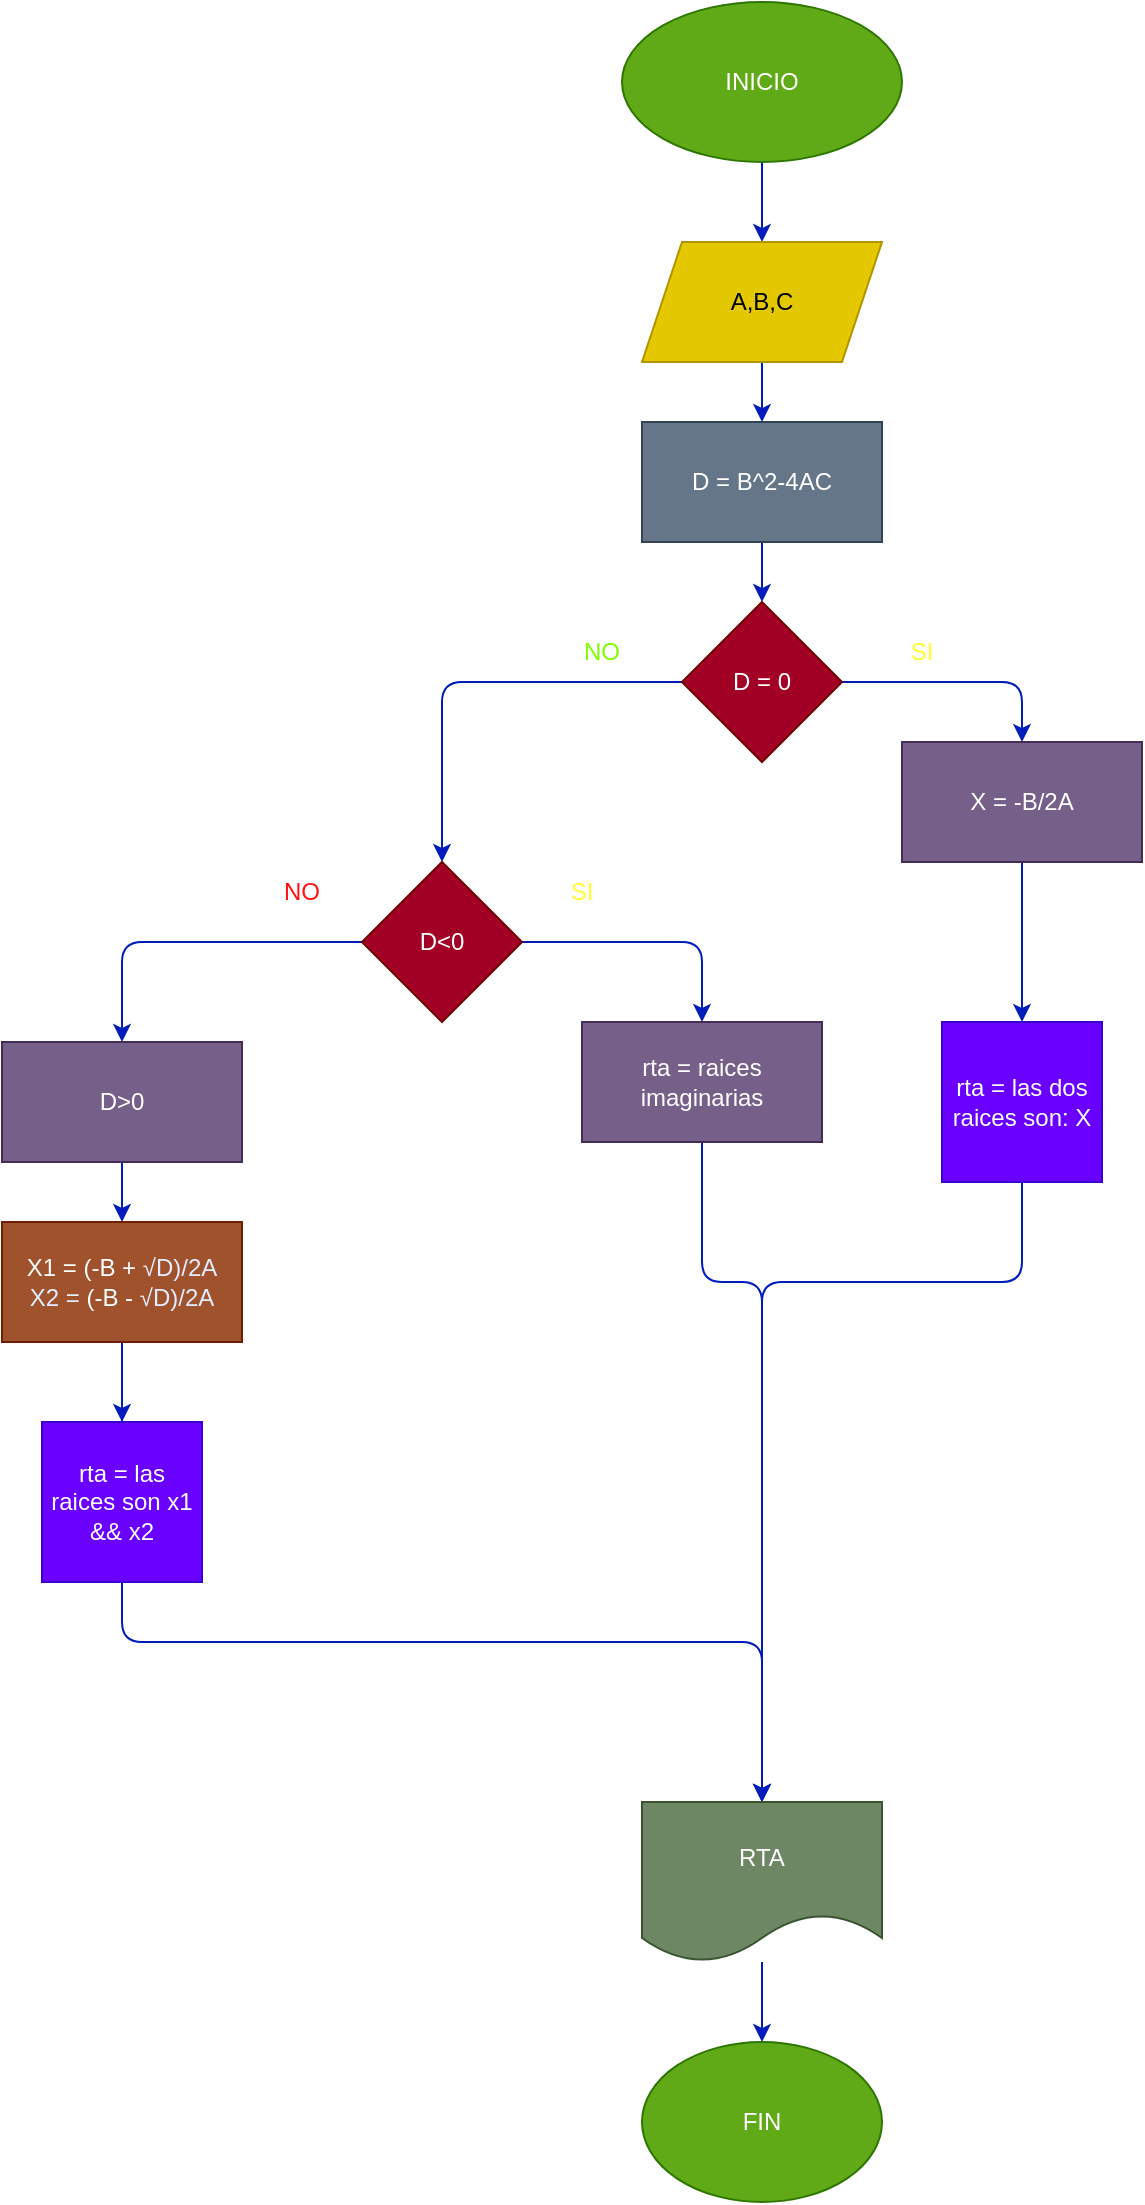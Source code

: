 <mxfile>
    <diagram id="2luFk9bB5kGiXkYqUuMk" name="Página-1">
        <mxGraphModel dx="659" dy="541" grid="1" gridSize="10" guides="1" tooltips="1" connect="1" arrows="1" fold="1" page="1" pageScale="1" pageWidth="850" pageHeight="1100" math="0" shadow="0">
            <root>
                <mxCell id="0"/>
                <mxCell id="1" parent="0"/>
                <mxCell id="2" value="" style="edgeStyle=none;html=1;fillColor=#0050ef;strokeColor=#001DBC;" parent="1" source="3" target="5" edge="1">
                    <mxGeometry relative="1" as="geometry"/>
                </mxCell>
                <mxCell id="3" value="INICIO" style="ellipse;whiteSpace=wrap;html=1;fillColor=#60a917;fontColor=#ffffff;strokeColor=#2D7600;" parent="1" vertex="1">
                    <mxGeometry x="330" width="140" height="80" as="geometry"/>
                </mxCell>
                <mxCell id="4" value="" style="edgeStyle=none;html=1;fillColor=#0050ef;strokeColor=#001DBC;" parent="1" source="5" target="7" edge="1">
                    <mxGeometry relative="1" as="geometry"/>
                </mxCell>
                <mxCell id="5" value="A,B,C" style="shape=parallelogram;perimeter=parallelogramPerimeter;whiteSpace=wrap;html=1;fixedSize=1;fillColor=#e3c800;fontColor=#000000;strokeColor=#B09500;" parent="1" vertex="1">
                    <mxGeometry x="340" y="120" width="120" height="60" as="geometry"/>
                </mxCell>
                <mxCell id="6" value="" style="edgeStyle=none;html=1;fillColor=#0050ef;strokeColor=#001DBC;" parent="1" source="7" target="10" edge="1">
                    <mxGeometry relative="1" as="geometry"/>
                </mxCell>
                <mxCell id="7" value="D = B^2-4AC" style="whiteSpace=wrap;html=1;fillColor=#647687;fontColor=#ffffff;strokeColor=#314354;" parent="1" vertex="1">
                    <mxGeometry x="340" y="210" width="120" height="60" as="geometry"/>
                </mxCell>
                <mxCell id="8" value="" style="edgeStyle=none;html=1;fillColor=#0050ef;strokeColor=#001DBC;" parent="1" source="10" target="13" edge="1">
                    <mxGeometry relative="1" as="geometry">
                        <Array as="points">
                            <mxPoint x="240" y="340"/>
                        </Array>
                    </mxGeometry>
                </mxCell>
                <mxCell id="9" value="" style="edgeStyle=none;html=1;fillColor=#0050ef;strokeColor=#001DBC;" parent="1" source="10" target="15" edge="1">
                    <mxGeometry relative="1" as="geometry">
                        <Array as="points">
                            <mxPoint x="530" y="340"/>
                        </Array>
                    </mxGeometry>
                </mxCell>
                <mxCell id="10" value="D = 0" style="rhombus;whiteSpace=wrap;html=1;fillColor=#a20025;fontColor=#ffffff;strokeColor=#6F0000;" parent="1" vertex="1">
                    <mxGeometry x="360" y="300" width="80" height="80" as="geometry"/>
                </mxCell>
                <mxCell id="11" value="" style="edgeStyle=none;html=1;fillColor=#0050ef;strokeColor=#001DBC;" parent="1" source="13" target="17" edge="1">
                    <mxGeometry relative="1" as="geometry">
                        <mxPoint x="80" y="430" as="targetPoint"/>
                        <Array as="points">
                            <mxPoint x="80" y="470"/>
                        </Array>
                    </mxGeometry>
                </mxCell>
                <mxCell id="12" value="" style="edgeStyle=none;html=1;fontSize=12;fillColor=#0050ef;strokeColor=#001DBC;" parent="1" source="13" target="23" edge="1">
                    <mxGeometry relative="1" as="geometry">
                        <Array as="points">
                            <mxPoint x="370" y="470"/>
                        </Array>
                    </mxGeometry>
                </mxCell>
                <mxCell id="13" value="D&amp;lt;0" style="rhombus;whiteSpace=wrap;html=1;fillColor=#a20025;fontColor=#ffffff;strokeColor=#6F0000;" parent="1" vertex="1">
                    <mxGeometry x="200" y="430" width="80" height="80" as="geometry"/>
                </mxCell>
                <mxCell id="14" value="" style="edgeStyle=none;html=1;fontSize=12;entryX=0.5;entryY=0;entryDx=0;entryDy=0;fillColor=#0050ef;strokeColor=#001DBC;" parent="1" source="15" target="29" edge="1">
                    <mxGeometry relative="1" as="geometry">
                        <mxPoint x="530" y="530" as="targetPoint"/>
                    </mxGeometry>
                </mxCell>
                <mxCell id="15" value="X = -B/2A" style="whiteSpace=wrap;html=1;fillColor=#76608a;fontColor=#ffffff;strokeColor=#432D57;" parent="1" vertex="1">
                    <mxGeometry x="470" y="370" width="120" height="60" as="geometry"/>
                </mxCell>
                <mxCell id="16" value="" style="edgeStyle=none;html=1;fillColor=#0050ef;strokeColor=#001DBC;" parent="1" source="17" target="19" edge="1">
                    <mxGeometry relative="1" as="geometry"/>
                </mxCell>
                <mxCell id="17" value="D&amp;gt;0" style="rounded=0;whiteSpace=wrap;html=1;fillColor=#76608a;fontColor=#ffffff;strokeColor=#432D57;" parent="1" vertex="1">
                    <mxGeometry x="20" y="520" width="120" height="60" as="geometry"/>
                </mxCell>
                <mxCell id="18" value="" style="edgeStyle=none;html=1;fontSize=12;entryX=0.5;entryY=0;entryDx=0;entryDy=0;fillColor=#0050ef;strokeColor=#001DBC;" parent="1" source="19" target="31" edge="1">
                    <mxGeometry relative="1" as="geometry">
                        <mxPoint x="80" y="620" as="targetPoint"/>
                    </mxGeometry>
                </mxCell>
                <mxCell id="19" value="&lt;font style=&quot;font-size: 12px;&quot;&gt;X1 = (-B +&amp;nbsp;&lt;span style=&quot;color: rgb(226, 238, 255); font-family: &amp;quot;Google Sans&amp;quot;, arial, sans-serif; text-align: left;&quot;&gt;√D)/2A&lt;br&gt;X2 =&amp;nbsp;&lt;/span&gt;(-B -&amp;nbsp;&lt;span style=&quot;color: rgb(226, 238, 255); font-family: &amp;quot;Google Sans&amp;quot;, arial, sans-serif; text-align: left;&quot;&gt;√D)/2A&lt;/span&gt;&lt;span style=&quot;color: rgb(226, 238, 255); font-family: &amp;quot;Google Sans&amp;quot;, arial, sans-serif; text-align: left;&quot;&gt;&lt;br&gt;&lt;/span&gt;&lt;/font&gt;" style="rounded=0;whiteSpace=wrap;html=1;fillColor=#a0522d;fontColor=#ffffff;strokeColor=#6D1F00;" parent="1" vertex="1">
                    <mxGeometry x="20" y="610" width="120" height="60" as="geometry"/>
                </mxCell>
                <mxCell id="20" style="edgeStyle=none;html=1;entryX=0.5;entryY=0;entryDx=0;entryDy=0;fillColor=#0050ef;strokeColor=#001DBC;" parent="1" target="27" edge="1">
                    <mxGeometry relative="1" as="geometry">
                        <Array as="points">
                            <mxPoint x="80" y="820"/>
                            <mxPoint x="400" y="820"/>
                        </Array>
                        <mxPoint x="80" y="700" as="sourcePoint"/>
                    </mxGeometry>
                </mxCell>
                <mxCell id="22" style="edgeStyle=none;html=1;exitX=0.5;exitY=1;exitDx=0;exitDy=0;entryX=0.5;entryY=0;entryDx=0;entryDy=0;fillColor=#0050ef;strokeColor=#001DBC;" parent="1" source="23" target="27" edge="1">
                    <mxGeometry relative="1" as="geometry">
                        <Array as="points">
                            <mxPoint x="370" y="640"/>
                            <mxPoint x="400" y="640"/>
                        </Array>
                    </mxGeometry>
                </mxCell>
                <mxCell id="23" value="rta = raices imaginarias" style="whiteSpace=wrap;html=1;fillColor=#76608a;fontColor=#ffffff;strokeColor=#432D57;" parent="1" vertex="1">
                    <mxGeometry x="310" y="510" width="120" height="60" as="geometry"/>
                </mxCell>
                <mxCell id="24" style="edgeStyle=none;html=1;exitX=0.5;exitY=1;exitDx=0;exitDy=0;entryX=0.5;entryY=0;entryDx=0;entryDy=0;fillColor=#0050ef;strokeColor=#001DBC;" parent="1" target="27" edge="1">
                    <mxGeometry relative="1" as="geometry">
                        <Array as="points">
                            <mxPoint x="530" y="640"/>
                            <mxPoint x="400" y="640"/>
                        </Array>
                        <mxPoint x="530" y="590" as="sourcePoint"/>
                    </mxGeometry>
                </mxCell>
                <mxCell id="26" value="" style="edgeStyle=none;html=1;fontSize=12;fillColor=#0050ef;strokeColor=#001DBC;" parent="1" source="27" target="28" edge="1">
                    <mxGeometry relative="1" as="geometry"/>
                </mxCell>
                <mxCell id="27" value="RTA" style="shape=document;whiteSpace=wrap;html=1;boundedLbl=1;labelBackgroundColor=none;fontSize=12;fillColor=#6d8764;fontColor=#ffffff;strokeColor=#3A5431;" parent="1" vertex="1">
                    <mxGeometry x="340" y="900" width="120" height="80" as="geometry"/>
                </mxCell>
                <mxCell id="28" value="FIN" style="ellipse;whiteSpace=wrap;html=1;labelBackgroundColor=none;fillColor=#60a917;fontColor=#ffffff;strokeColor=#2D7600;" parent="1" vertex="1">
                    <mxGeometry x="340" y="1020" width="120" height="80" as="geometry"/>
                </mxCell>
                <mxCell id="29" value="&lt;span style=&quot;color: rgb(255, 255, 255);&quot;&gt;rta = las dos raices son: X&lt;/span&gt;" style="whiteSpace=wrap;html=1;aspect=fixed;fillColor=#6a00ff;fontColor=#ffffff;strokeColor=#3700CC;" parent="1" vertex="1">
                    <mxGeometry x="490" y="510" width="80" height="80" as="geometry"/>
                </mxCell>
                <mxCell id="31" value="&lt;span style=&quot;color: rgb(255, 255, 255);&quot;&gt;rta = las raices son x1 &amp;amp;&amp;amp; x2&lt;/span&gt;" style="whiteSpace=wrap;html=1;aspect=fixed;fillColor=#6a00ff;fontColor=#ffffff;strokeColor=#3700CC;" parent="1" vertex="1">
                    <mxGeometry x="40" y="710" width="80" height="80" as="geometry"/>
                </mxCell>
                <mxCell id="32" value="&lt;font color=&quot;#80ff00&quot;&gt;NO&lt;/font&gt;" style="text;html=1;strokeColor=none;fillColor=none;align=center;verticalAlign=middle;whiteSpace=wrap;rounded=0;" parent="1" vertex="1">
                    <mxGeometry x="290" y="310" width="60" height="30" as="geometry"/>
                </mxCell>
                <mxCell id="33" value="&lt;font color=&quot;#ffff33&quot;&gt;SI&lt;/font&gt;" style="text;html=1;strokeColor=none;fillColor=none;align=center;verticalAlign=middle;whiteSpace=wrap;rounded=0;" parent="1" vertex="1">
                    <mxGeometry x="450" y="310" width="60" height="30" as="geometry"/>
                </mxCell>
                <mxCell id="34" value="&lt;font color=&quot;#ffff33&quot;&gt;SI&lt;/font&gt;" style="text;html=1;strokeColor=none;fillColor=none;align=center;verticalAlign=middle;whiteSpace=wrap;rounded=0;" parent="1" vertex="1">
                    <mxGeometry x="280" y="430" width="60" height="30" as="geometry"/>
                </mxCell>
                <mxCell id="35" value="&lt;font color=&quot;#ff1212&quot;&gt;NO&lt;/font&gt;" style="text;html=1;strokeColor=none;fillColor=none;align=center;verticalAlign=middle;whiteSpace=wrap;rounded=0;" parent="1" vertex="1">
                    <mxGeometry x="140" y="430" width="60" height="30" as="geometry"/>
                </mxCell>
            </root>
        </mxGraphModel>
    </diagram>
</mxfile>